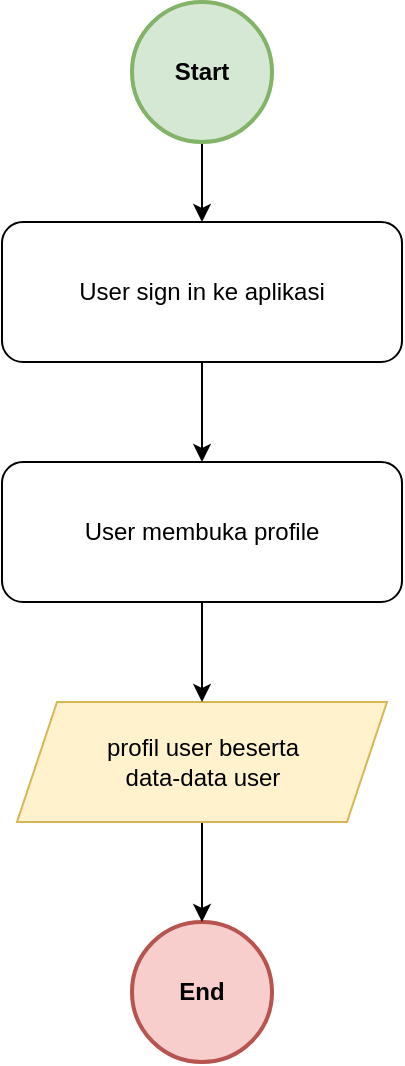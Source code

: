 <mxfile version="20.8.23" type="github">
  <diagram name="Page-1" id="nYB5OBt8C4n09ITRYFXR">
    <mxGraphModel dx="795" dy="540" grid="1" gridSize="10" guides="1" tooltips="1" connect="1" arrows="1" fold="1" page="1" pageScale="1" pageWidth="850" pageHeight="1100" math="0" shadow="0">
      <root>
        <mxCell id="0" />
        <mxCell id="1" parent="0" />
        <mxCell id="Boh4hAv8YHSDik6bWr8w-1" value="End" style="ellipse;whiteSpace=wrap;html=1;aspect=fixed;fillColor=#f8cecc;strokeColor=#b85450;fontStyle=1;strokeWidth=2;" parent="1" vertex="1">
          <mxGeometry x="115" y="480" width="70" height="70" as="geometry" />
        </mxCell>
        <mxCell id="Boh4hAv8YHSDik6bWr8w-2" style="edgeStyle=orthogonalEdgeStyle;rounded=0;orthogonalLoop=1;jettySize=auto;html=1;entryX=0.5;entryY=0;entryDx=0;entryDy=0;fontColor=#FFFFFF;" parent="1" source="Boh4hAv8YHSDik6bWr8w-3" target="Boh4hAv8YHSDik6bWr8w-5" edge="1">
          <mxGeometry relative="1" as="geometry" />
        </mxCell>
        <mxCell id="Boh4hAv8YHSDik6bWr8w-3" value="Start" style="ellipse;whiteSpace=wrap;html=1;aspect=fixed;fillColor=#d5e8d4;strokeColor=#82b366;fontStyle=1;strokeWidth=2;" parent="1" vertex="1">
          <mxGeometry x="115" y="20" width="70" height="70" as="geometry" />
        </mxCell>
        <mxCell id="Boh4hAv8YHSDik6bWr8w-4" value="" style="edgeStyle=orthogonalEdgeStyle;rounded=0;orthogonalLoop=1;jettySize=auto;html=1;" parent="1" source="Boh4hAv8YHSDik6bWr8w-5" target="Boh4hAv8YHSDik6bWr8w-9" edge="1">
          <mxGeometry relative="1" as="geometry" />
        </mxCell>
        <mxCell id="Boh4hAv8YHSDik6bWr8w-5" value="User sign in ke aplikasi" style="rounded=1;whiteSpace=wrap;html=1;fontSize=12;glass=0;strokeWidth=1;shadow=0;" parent="1" vertex="1">
          <mxGeometry x="50" y="130" width="200" height="70" as="geometry" />
        </mxCell>
        <mxCell id="Boh4hAv8YHSDik6bWr8w-6" value="" style="edgeStyle=orthogonalEdgeStyle;rounded=0;orthogonalLoop=1;jettySize=auto;html=1;" parent="1" source="Boh4hAv8YHSDik6bWr8w-7" target="Boh4hAv8YHSDik6bWr8w-1" edge="1">
          <mxGeometry relative="1" as="geometry" />
        </mxCell>
        <mxCell id="Boh4hAv8YHSDik6bWr8w-7" value="profil user beserta&lt;br&gt;data-data user" style="shape=parallelogram;perimeter=parallelogramPerimeter;whiteSpace=wrap;html=1;fixedSize=1;strokeWidth=1;fillColor=#fff2cc;strokeColor=#d6b656;" parent="1" vertex="1">
          <mxGeometry x="57.5" y="370" width="185" height="60" as="geometry" />
        </mxCell>
        <mxCell id="Boh4hAv8YHSDik6bWr8w-8" value="" style="edgeStyle=orthogonalEdgeStyle;rounded=0;orthogonalLoop=1;jettySize=auto;html=1;" parent="1" source="Boh4hAv8YHSDik6bWr8w-9" target="Boh4hAv8YHSDik6bWr8w-7" edge="1">
          <mxGeometry relative="1" as="geometry" />
        </mxCell>
        <mxCell id="Boh4hAv8YHSDik6bWr8w-9" value="User membuka profile" style="rounded=1;whiteSpace=wrap;html=1;fontSize=12;glass=0;strokeWidth=1;shadow=0;" parent="1" vertex="1">
          <mxGeometry x="50" y="250" width="200" height="70" as="geometry" />
        </mxCell>
      </root>
    </mxGraphModel>
  </diagram>
</mxfile>
